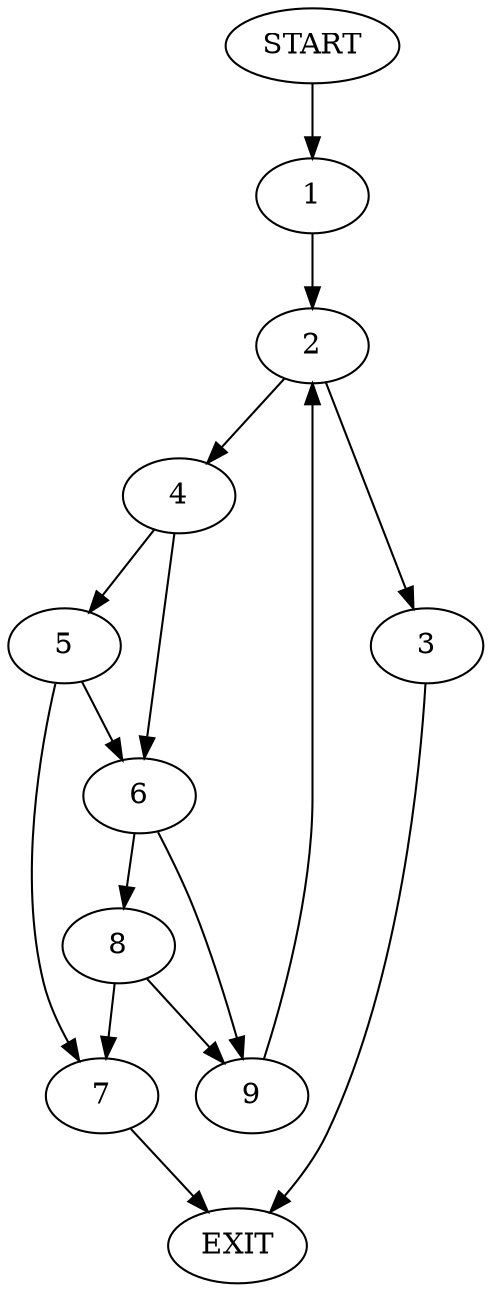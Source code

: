 digraph {
0 [label="START"]
10 [label="EXIT"]
0 -> 1
1 -> 2
2 -> 3
2 -> 4
4 -> 5
4 -> 6
3 -> 10
5 -> 7
5 -> 6
6 -> 8
6 -> 9
7 -> 10
9 -> 2
8 -> 7
8 -> 9
}
